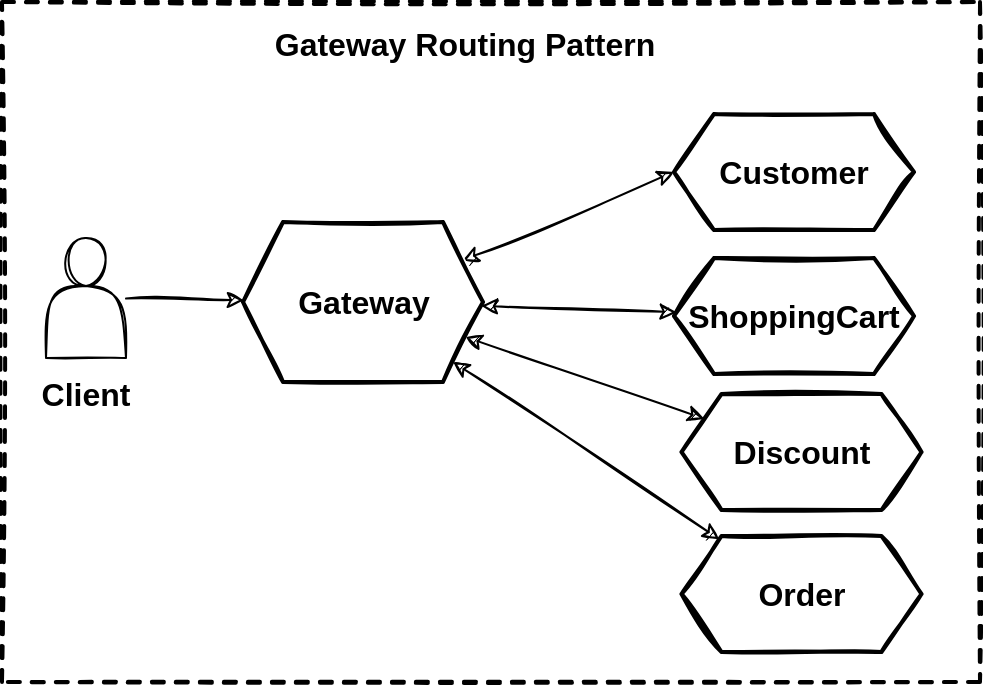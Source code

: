 <mxfile version="14.6.13" type="device"><diagram id="O4We3TlcgWNvYi_soNku" name="Page-1"><mxGraphModel dx="1506" dy="-1592" grid="0" gridSize="10" guides="1" tooltips="1" connect="1" arrows="1" fold="1" page="0" pageScale="1" pageWidth="850" pageHeight="1100" math="0" shadow="0"><root><mxCell id="0"/><mxCell id="1" parent="0"/><mxCell id="ZmsHxAFBUjwj7FRsKORz-1" value="" style="rounded=0;whiteSpace=wrap;html=1;sketch=1;fontSize=16;dashed=1;strokeWidth=2;" vertex="1" parent="1"><mxGeometry x="-611" y="2168" width="489" height="340" as="geometry"/></mxCell><mxCell id="ZmsHxAFBUjwj7FRsKORz-2" style="rounded=0;sketch=1;orthogonalLoop=1;jettySize=auto;html=1;fontSize=16;" edge="1" parent="1" source="ZmsHxAFBUjwj7FRsKORz-3" target="ZmsHxAFBUjwj7FRsKORz-10"><mxGeometry relative="1" as="geometry"><mxPoint x="-459.5" y="2270" as="targetPoint"/></mxGeometry></mxCell><mxCell id="ZmsHxAFBUjwj7FRsKORz-3" value="" style="shape=actor;whiteSpace=wrap;html=1;sketch=1;" vertex="1" parent="1"><mxGeometry x="-589" y="2286" width="40" height="60" as="geometry"/></mxCell><mxCell id="ZmsHxAFBUjwj7FRsKORz-4" value="Client" style="text;html=1;strokeColor=none;fillColor=none;align=center;verticalAlign=middle;whiteSpace=wrap;rounded=0;sketch=1;fontStyle=1;fontSize=16;" vertex="1" parent="1"><mxGeometry x="-589" y="2354" width="40" height="20" as="geometry"/></mxCell><mxCell id="ZmsHxAFBUjwj7FRsKORz-5" value="Gateway Routing Pattern" style="text;html=1;strokeColor=none;fillColor=none;align=center;verticalAlign=middle;whiteSpace=wrap;rounded=0;sketch=1;fontStyle=1;fontSize=16;" vertex="1" parent="1"><mxGeometry x="-545" y="2179" width="331.25" height="20" as="geometry"/></mxCell><mxCell id="ZmsHxAFBUjwj7FRsKORz-6" style="rounded=0;orthogonalLoop=1;jettySize=auto;html=1;entryX=0;entryY=0.5;entryDx=0;entryDy=0;sketch=1;startArrow=classic;startFill=1;" edge="1" parent="1" source="ZmsHxAFBUjwj7FRsKORz-10" target="ZmsHxAFBUjwj7FRsKORz-11"><mxGeometry relative="1" as="geometry"/></mxCell><mxCell id="ZmsHxAFBUjwj7FRsKORz-7" style="edgeStyle=none;rounded=0;sketch=1;orthogonalLoop=1;jettySize=auto;html=1;startArrow=classic;startFill=1;" edge="1" parent="1" source="ZmsHxAFBUjwj7FRsKORz-10" target="ZmsHxAFBUjwj7FRsKORz-14"><mxGeometry relative="1" as="geometry"/></mxCell><mxCell id="ZmsHxAFBUjwj7FRsKORz-8" style="edgeStyle=none;rounded=0;sketch=1;orthogonalLoop=1;jettySize=auto;html=1;startArrow=classic;startFill=1;" edge="1" parent="1" source="ZmsHxAFBUjwj7FRsKORz-10" target="ZmsHxAFBUjwj7FRsKORz-12"><mxGeometry relative="1" as="geometry"/></mxCell><mxCell id="ZmsHxAFBUjwj7FRsKORz-9" style="edgeStyle=none;rounded=0;sketch=1;orthogonalLoop=1;jettySize=auto;html=1;startArrow=classic;startFill=1;" edge="1" parent="1" source="ZmsHxAFBUjwj7FRsKORz-10" target="ZmsHxAFBUjwj7FRsKORz-13"><mxGeometry relative="1" as="geometry"/></mxCell><mxCell id="ZmsHxAFBUjwj7FRsKORz-10" value="Gateway" style="shape=hexagon;perimeter=hexagonPerimeter2;whiteSpace=wrap;html=1;fixedSize=1;sketch=1;fontSize=16;strokeWidth=2;fontStyle=1" vertex="1" parent="1"><mxGeometry x="-490.5" y="2278" width="120" height="80" as="geometry"/></mxCell><mxCell id="ZmsHxAFBUjwj7FRsKORz-11" value="Customer" style="shape=hexagon;perimeter=hexagonPerimeter2;whiteSpace=wrap;html=1;fixedSize=1;sketch=1;fontSize=16;strokeWidth=2;fontStyle=1" vertex="1" parent="1"><mxGeometry x="-275" y="2224" width="120" height="58" as="geometry"/></mxCell><mxCell id="ZmsHxAFBUjwj7FRsKORz-12" value="Discount" style="shape=hexagon;perimeter=hexagonPerimeter2;whiteSpace=wrap;html=1;fixedSize=1;sketch=1;fontSize=16;strokeWidth=2;fontStyle=1" vertex="1" parent="1"><mxGeometry x="-271.25" y="2364" width="120" height="58" as="geometry"/></mxCell><mxCell id="ZmsHxAFBUjwj7FRsKORz-13" value="Order" style="shape=hexagon;perimeter=hexagonPerimeter2;whiteSpace=wrap;html=1;fixedSize=1;sketch=1;fontSize=16;strokeWidth=2;fontStyle=1" vertex="1" parent="1"><mxGeometry x="-271.25" y="2435" width="120" height="58" as="geometry"/></mxCell><mxCell id="ZmsHxAFBUjwj7FRsKORz-14" value="ShoppingCart" style="shape=hexagon;perimeter=hexagonPerimeter2;whiteSpace=wrap;html=1;fixedSize=1;sketch=1;fontSize=16;strokeWidth=2;fontStyle=1" vertex="1" parent="1"><mxGeometry x="-275" y="2296" width="120" height="58" as="geometry"/></mxCell></root></mxGraphModel></diagram></mxfile>